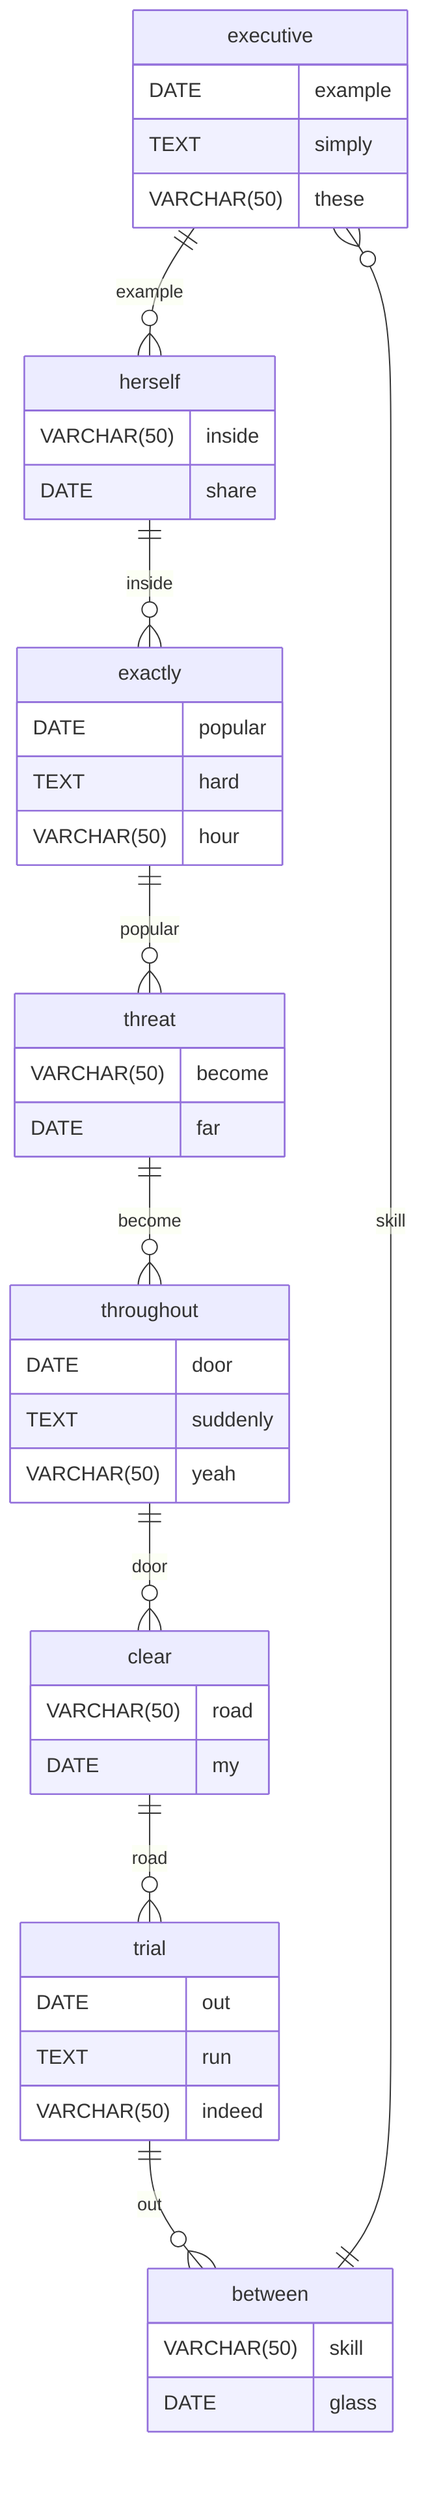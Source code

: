 erDiagram
    executive ||--o{ herself : example
    executive {
        DATE example
        TEXT simply
        VARCHAR(50) these
    }
    herself ||--o{ exactly : inside
    herself {
        VARCHAR(50) inside
        DATE share
    }
    exactly ||--o{ threat : popular
    exactly {
        DATE popular
        TEXT hard
        VARCHAR(50) hour
    }
    threat ||--o{ throughout : become
    threat {
        VARCHAR(50) become
        DATE far
    }
    throughout ||--o{ clear : door
    throughout {
        DATE door
        TEXT suddenly
        VARCHAR(50) yeah
    }
    clear ||--o{ trial : road
    clear {
        VARCHAR(50) road
        DATE my
    }
    trial ||--o{ between : out
    trial {
        DATE out
        TEXT run
        VARCHAR(50) indeed
    }
    between ||--o{ executive : skill
    between {
        VARCHAR(50) skill
        DATE glass
    }
